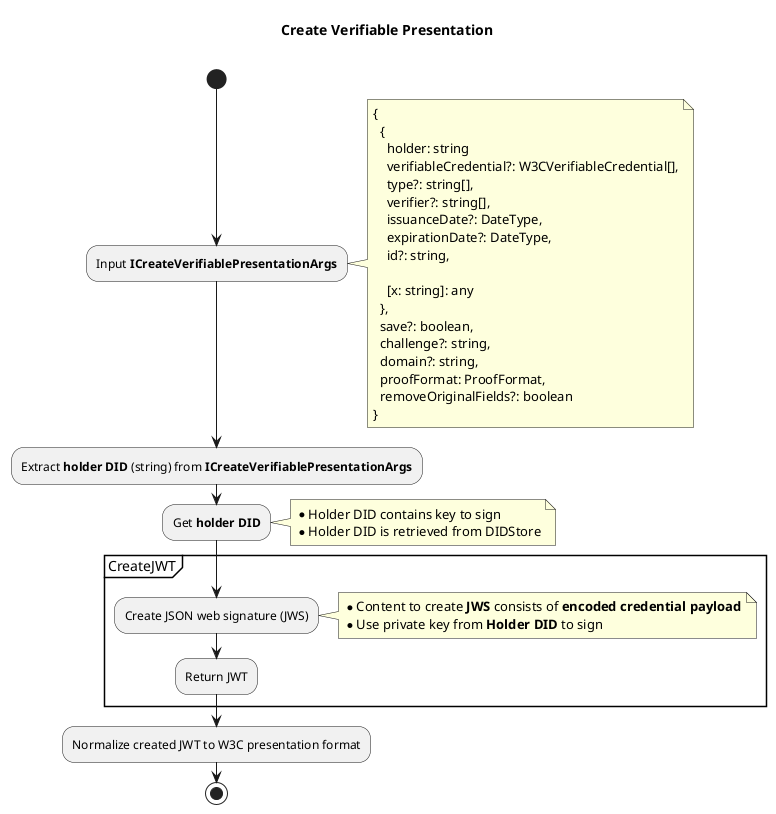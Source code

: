 @startuml createVerifiablePresentation

title  Create Verifiable Presentation\n

start
:Input **ICreateVerifiablePresentationArgs**;
note right
{
  {
    holder: string
    verifiableCredential?: W3CVerifiableCredential[],
    type?: string[],
    '@context'?: string[],
    verifier?: string[],
    issuanceDate?: DateType,
    expirationDate?: DateType,
    id?: string,

    [x: string]: any
  },
  save?: boolean,
  challenge?: string,
  domain?: string,
  proofFormat: ProofFormat,
  removeOriginalFields?: boolean
}
end note
:Extract **holder DID** (string) from **ICreateVerifiablePresentationArgs**;
:Get **holder DID**;
note right
  * Holder DID contains key to sign
  * Holder DID is retrieved from DIDStore
end note
partition CreateJWT {
  :Create JSON web signature (JWS);
  note right
    * Content to create **JWS** consists of **encoded credential payload**
    * Use private key from **Holder DID** to sign
  end note
  :Return JWT;
}

:Normalize created JWT to W3C presentation format;
stop

@enduml